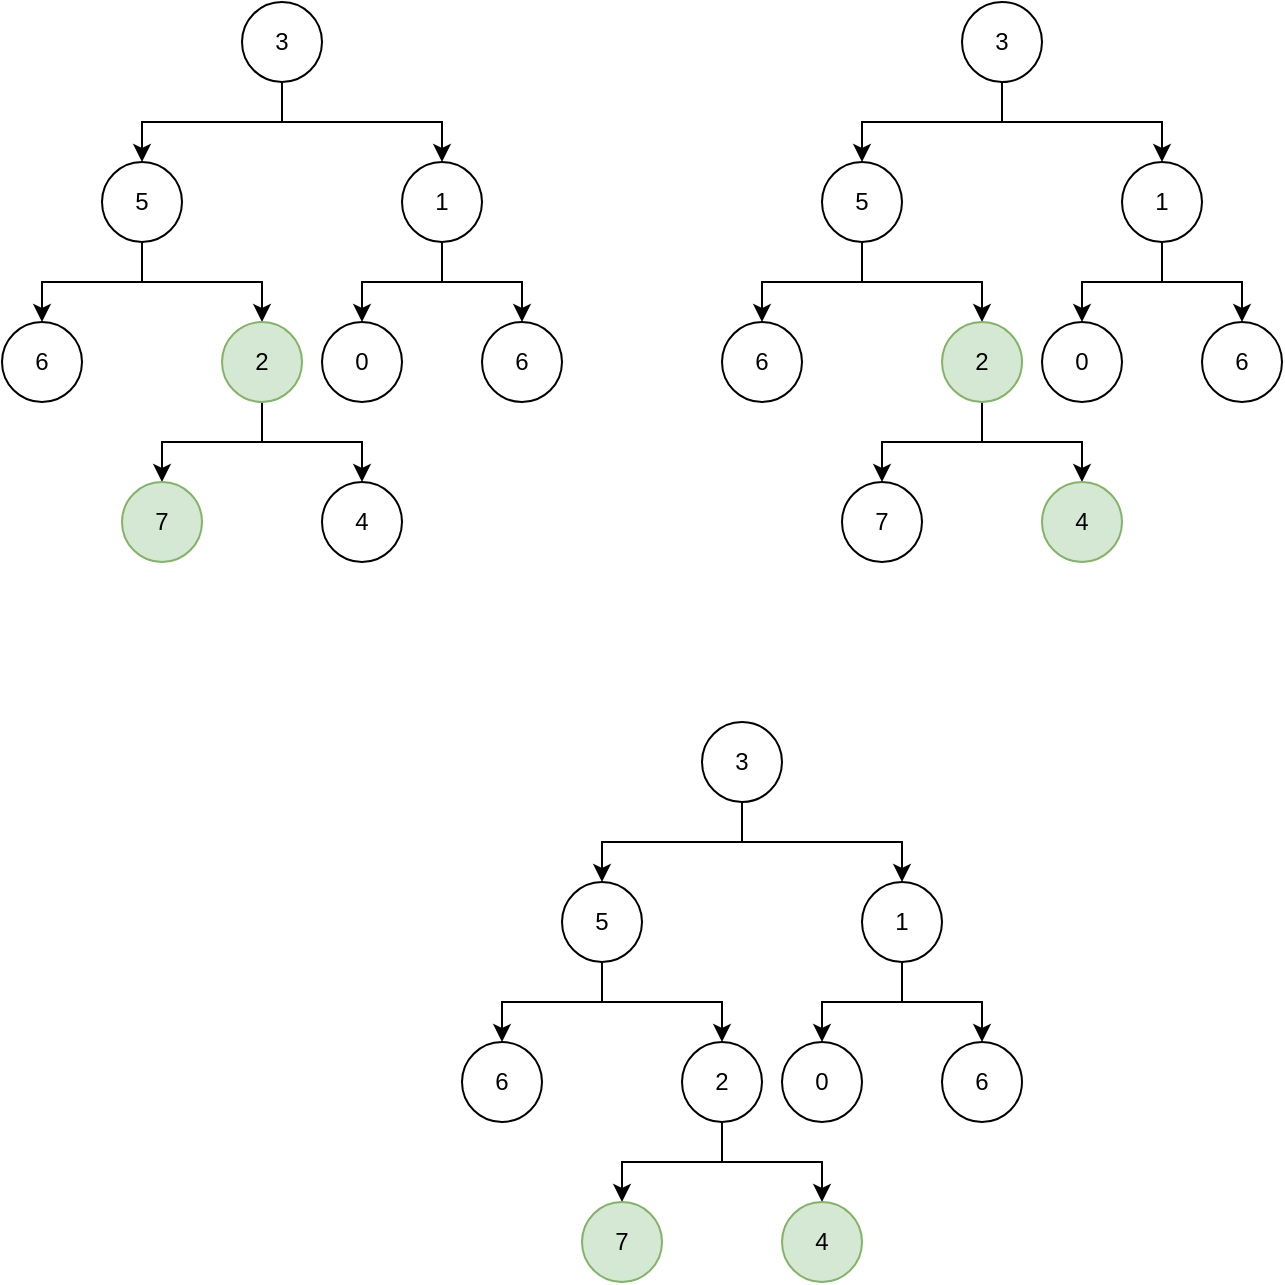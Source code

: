 <mxfile version="24.7.7">
  <diagram name="第 1 页" id="jpwO2qiSY9smqK8Xs_xW">
    <mxGraphModel dx="1434" dy="746" grid="1" gridSize="10" guides="1" tooltips="1" connect="1" arrows="1" fold="1" page="1" pageScale="1" pageWidth="827" pageHeight="1169" math="0" shadow="0">
      <root>
        <mxCell id="0" />
        <mxCell id="1" parent="0" />
        <mxCell id="jOdLxtPcEoV3j5O7J27z-4" style="edgeStyle=orthogonalEdgeStyle;rounded=0;orthogonalLoop=1;jettySize=auto;html=1;entryX=0.5;entryY=0;entryDx=0;entryDy=0;exitX=0.5;exitY=1;exitDx=0;exitDy=0;" edge="1" parent="1" source="jOdLxtPcEoV3j5O7J27z-1" target="jOdLxtPcEoV3j5O7J27z-2">
          <mxGeometry relative="1" as="geometry" />
        </mxCell>
        <mxCell id="jOdLxtPcEoV3j5O7J27z-5" style="edgeStyle=orthogonalEdgeStyle;rounded=0;orthogonalLoop=1;jettySize=auto;html=1;entryX=0.5;entryY=0;entryDx=0;entryDy=0;exitX=0.5;exitY=1;exitDx=0;exitDy=0;" edge="1" parent="1" source="jOdLxtPcEoV3j5O7J27z-1" target="jOdLxtPcEoV3j5O7J27z-3">
          <mxGeometry relative="1" as="geometry" />
        </mxCell>
        <mxCell id="jOdLxtPcEoV3j5O7J27z-1" value="3" style="ellipse;whiteSpace=wrap;html=1;aspect=fixed;" vertex="1" parent="1">
          <mxGeometry x="320" y="80" width="40" height="40" as="geometry" />
        </mxCell>
        <mxCell id="jOdLxtPcEoV3j5O7J27z-8" style="edgeStyle=orthogonalEdgeStyle;rounded=0;orthogonalLoop=1;jettySize=auto;html=1;entryX=0.5;entryY=0;entryDx=0;entryDy=0;exitX=0.5;exitY=1;exitDx=0;exitDy=0;" edge="1" parent="1" source="jOdLxtPcEoV3j5O7J27z-2" target="jOdLxtPcEoV3j5O7J27z-6">
          <mxGeometry relative="1" as="geometry" />
        </mxCell>
        <mxCell id="jOdLxtPcEoV3j5O7J27z-9" style="edgeStyle=orthogonalEdgeStyle;rounded=0;orthogonalLoop=1;jettySize=auto;html=1;entryX=0.5;entryY=0;entryDx=0;entryDy=0;exitX=0.5;exitY=1;exitDx=0;exitDy=0;" edge="1" parent="1" source="jOdLxtPcEoV3j5O7J27z-2" target="jOdLxtPcEoV3j5O7J27z-7">
          <mxGeometry relative="1" as="geometry" />
        </mxCell>
        <mxCell id="jOdLxtPcEoV3j5O7J27z-2" value="5" style="ellipse;whiteSpace=wrap;html=1;aspect=fixed;" vertex="1" parent="1">
          <mxGeometry x="250" y="160" width="40" height="40" as="geometry" />
        </mxCell>
        <mxCell id="jOdLxtPcEoV3j5O7J27z-16" style="edgeStyle=orthogonalEdgeStyle;rounded=0;orthogonalLoop=1;jettySize=auto;html=1;" edge="1" parent="1" source="jOdLxtPcEoV3j5O7J27z-3" target="jOdLxtPcEoV3j5O7J27z-14">
          <mxGeometry relative="1" as="geometry" />
        </mxCell>
        <mxCell id="jOdLxtPcEoV3j5O7J27z-17" style="edgeStyle=orthogonalEdgeStyle;rounded=0;orthogonalLoop=1;jettySize=auto;html=1;entryX=0.5;entryY=0;entryDx=0;entryDy=0;" edge="1" parent="1" source="jOdLxtPcEoV3j5O7J27z-3" target="jOdLxtPcEoV3j5O7J27z-15">
          <mxGeometry relative="1" as="geometry" />
        </mxCell>
        <mxCell id="jOdLxtPcEoV3j5O7J27z-3" value="1" style="ellipse;whiteSpace=wrap;html=1;aspect=fixed;" vertex="1" parent="1">
          <mxGeometry x="400" y="160" width="40" height="40" as="geometry" />
        </mxCell>
        <mxCell id="jOdLxtPcEoV3j5O7J27z-6" value="6" style="ellipse;whiteSpace=wrap;html=1;aspect=fixed;" vertex="1" parent="1">
          <mxGeometry x="200" y="240" width="40" height="40" as="geometry" />
        </mxCell>
        <mxCell id="jOdLxtPcEoV3j5O7J27z-12" style="edgeStyle=orthogonalEdgeStyle;rounded=0;orthogonalLoop=1;jettySize=auto;html=1;entryX=0.5;entryY=0;entryDx=0;entryDy=0;exitX=0.5;exitY=1;exitDx=0;exitDy=0;" edge="1" parent="1" source="jOdLxtPcEoV3j5O7J27z-7" target="jOdLxtPcEoV3j5O7J27z-10">
          <mxGeometry relative="1" as="geometry" />
        </mxCell>
        <mxCell id="jOdLxtPcEoV3j5O7J27z-13" style="edgeStyle=orthogonalEdgeStyle;rounded=0;orthogonalLoop=1;jettySize=auto;html=1;entryX=0.5;entryY=0;entryDx=0;entryDy=0;exitX=0.5;exitY=1;exitDx=0;exitDy=0;" edge="1" parent="1" source="jOdLxtPcEoV3j5O7J27z-7" target="jOdLxtPcEoV3j5O7J27z-11">
          <mxGeometry relative="1" as="geometry" />
        </mxCell>
        <mxCell id="jOdLxtPcEoV3j5O7J27z-7" value="2" style="ellipse;whiteSpace=wrap;html=1;aspect=fixed;fillColor=#d5e8d4;strokeColor=#82b366;" vertex="1" parent="1">
          <mxGeometry x="310" y="240" width="40" height="40" as="geometry" />
        </mxCell>
        <mxCell id="jOdLxtPcEoV3j5O7J27z-10" value="7" style="ellipse;whiteSpace=wrap;html=1;aspect=fixed;fillColor=#d5e8d4;strokeColor=#82b366;" vertex="1" parent="1">
          <mxGeometry x="260" y="320" width="40" height="40" as="geometry" />
        </mxCell>
        <mxCell id="jOdLxtPcEoV3j5O7J27z-11" value="4" style="ellipse;whiteSpace=wrap;html=1;aspect=fixed;" vertex="1" parent="1">
          <mxGeometry x="360" y="320" width="40" height="40" as="geometry" />
        </mxCell>
        <mxCell id="jOdLxtPcEoV3j5O7J27z-14" value="0" style="ellipse;whiteSpace=wrap;html=1;aspect=fixed;" vertex="1" parent="1">
          <mxGeometry x="360" y="240" width="40" height="40" as="geometry" />
        </mxCell>
        <mxCell id="jOdLxtPcEoV3j5O7J27z-15" value="6" style="ellipse;whiteSpace=wrap;html=1;aspect=fixed;" vertex="1" parent="1">
          <mxGeometry x="440" y="240" width="40" height="40" as="geometry" />
        </mxCell>
        <mxCell id="jOdLxtPcEoV3j5O7J27z-19" style="edgeStyle=orthogonalEdgeStyle;rounded=0;orthogonalLoop=1;jettySize=auto;html=1;entryX=0.5;entryY=0;entryDx=0;entryDy=0;exitX=0.5;exitY=1;exitDx=0;exitDy=0;" edge="1" parent="1" source="jOdLxtPcEoV3j5O7J27z-21" target="jOdLxtPcEoV3j5O7J27z-24">
          <mxGeometry relative="1" as="geometry" />
        </mxCell>
        <mxCell id="jOdLxtPcEoV3j5O7J27z-20" style="edgeStyle=orthogonalEdgeStyle;rounded=0;orthogonalLoop=1;jettySize=auto;html=1;entryX=0.5;entryY=0;entryDx=0;entryDy=0;exitX=0.5;exitY=1;exitDx=0;exitDy=0;" edge="1" parent="1" source="jOdLxtPcEoV3j5O7J27z-21" target="jOdLxtPcEoV3j5O7J27z-27">
          <mxGeometry relative="1" as="geometry" />
        </mxCell>
        <mxCell id="jOdLxtPcEoV3j5O7J27z-21" value="3" style="ellipse;whiteSpace=wrap;html=1;aspect=fixed;" vertex="1" parent="1">
          <mxGeometry x="680" y="80" width="40" height="40" as="geometry" />
        </mxCell>
        <mxCell id="jOdLxtPcEoV3j5O7J27z-22" style="edgeStyle=orthogonalEdgeStyle;rounded=0;orthogonalLoop=1;jettySize=auto;html=1;entryX=0.5;entryY=0;entryDx=0;entryDy=0;exitX=0.5;exitY=1;exitDx=0;exitDy=0;" edge="1" parent="1" source="jOdLxtPcEoV3j5O7J27z-24" target="jOdLxtPcEoV3j5O7J27z-28">
          <mxGeometry relative="1" as="geometry" />
        </mxCell>
        <mxCell id="jOdLxtPcEoV3j5O7J27z-23" style="edgeStyle=orthogonalEdgeStyle;rounded=0;orthogonalLoop=1;jettySize=auto;html=1;entryX=0.5;entryY=0;entryDx=0;entryDy=0;exitX=0.5;exitY=1;exitDx=0;exitDy=0;" edge="1" parent="1" source="jOdLxtPcEoV3j5O7J27z-24" target="jOdLxtPcEoV3j5O7J27z-31">
          <mxGeometry relative="1" as="geometry" />
        </mxCell>
        <mxCell id="jOdLxtPcEoV3j5O7J27z-24" value="5" style="ellipse;whiteSpace=wrap;html=1;aspect=fixed;" vertex="1" parent="1">
          <mxGeometry x="610" y="160" width="40" height="40" as="geometry" />
        </mxCell>
        <mxCell id="jOdLxtPcEoV3j5O7J27z-25" style="edgeStyle=orthogonalEdgeStyle;rounded=0;orthogonalLoop=1;jettySize=auto;html=1;" edge="1" parent="1" source="jOdLxtPcEoV3j5O7J27z-27" target="jOdLxtPcEoV3j5O7J27z-34">
          <mxGeometry relative="1" as="geometry" />
        </mxCell>
        <mxCell id="jOdLxtPcEoV3j5O7J27z-26" style="edgeStyle=orthogonalEdgeStyle;rounded=0;orthogonalLoop=1;jettySize=auto;html=1;entryX=0.5;entryY=0;entryDx=0;entryDy=0;" edge="1" parent="1" source="jOdLxtPcEoV3j5O7J27z-27" target="jOdLxtPcEoV3j5O7J27z-35">
          <mxGeometry relative="1" as="geometry" />
        </mxCell>
        <mxCell id="jOdLxtPcEoV3j5O7J27z-27" value="1" style="ellipse;whiteSpace=wrap;html=1;aspect=fixed;" vertex="1" parent="1">
          <mxGeometry x="760" y="160" width="40" height="40" as="geometry" />
        </mxCell>
        <mxCell id="jOdLxtPcEoV3j5O7J27z-28" value="6" style="ellipse;whiteSpace=wrap;html=1;aspect=fixed;" vertex="1" parent="1">
          <mxGeometry x="560" y="240" width="40" height="40" as="geometry" />
        </mxCell>
        <mxCell id="jOdLxtPcEoV3j5O7J27z-29" style="edgeStyle=orthogonalEdgeStyle;rounded=0;orthogonalLoop=1;jettySize=auto;html=1;entryX=0.5;entryY=0;entryDx=0;entryDy=0;exitX=0.5;exitY=1;exitDx=0;exitDy=0;" edge="1" parent="1" source="jOdLxtPcEoV3j5O7J27z-31" target="jOdLxtPcEoV3j5O7J27z-32">
          <mxGeometry relative="1" as="geometry" />
        </mxCell>
        <mxCell id="jOdLxtPcEoV3j5O7J27z-30" style="edgeStyle=orthogonalEdgeStyle;rounded=0;orthogonalLoop=1;jettySize=auto;html=1;entryX=0.5;entryY=0;entryDx=0;entryDy=0;exitX=0.5;exitY=1;exitDx=0;exitDy=0;" edge="1" parent="1" source="jOdLxtPcEoV3j5O7J27z-31" target="jOdLxtPcEoV3j5O7J27z-33">
          <mxGeometry relative="1" as="geometry" />
        </mxCell>
        <mxCell id="jOdLxtPcEoV3j5O7J27z-31" value="2" style="ellipse;whiteSpace=wrap;html=1;aspect=fixed;fillColor=#d5e8d4;strokeColor=#82b366;" vertex="1" parent="1">
          <mxGeometry x="670" y="240" width="40" height="40" as="geometry" />
        </mxCell>
        <mxCell id="jOdLxtPcEoV3j5O7J27z-32" value="7" style="ellipse;whiteSpace=wrap;html=1;aspect=fixed;" vertex="1" parent="1">
          <mxGeometry x="620" y="320" width="40" height="40" as="geometry" />
        </mxCell>
        <mxCell id="jOdLxtPcEoV3j5O7J27z-33" value="4" style="ellipse;whiteSpace=wrap;html=1;aspect=fixed;fillColor=#d5e8d4;strokeColor=#82b366;" vertex="1" parent="1">
          <mxGeometry x="720" y="320" width="40" height="40" as="geometry" />
        </mxCell>
        <mxCell id="jOdLxtPcEoV3j5O7J27z-34" value="0" style="ellipse;whiteSpace=wrap;html=1;aspect=fixed;" vertex="1" parent="1">
          <mxGeometry x="720" y="240" width="40" height="40" as="geometry" />
        </mxCell>
        <mxCell id="jOdLxtPcEoV3j5O7J27z-35" value="6" style="ellipse;whiteSpace=wrap;html=1;aspect=fixed;" vertex="1" parent="1">
          <mxGeometry x="800" y="240" width="40" height="40" as="geometry" />
        </mxCell>
        <mxCell id="jOdLxtPcEoV3j5O7J27z-36" style="edgeStyle=orthogonalEdgeStyle;rounded=0;orthogonalLoop=1;jettySize=auto;html=1;entryX=0.5;entryY=0;entryDx=0;entryDy=0;exitX=0.5;exitY=1;exitDx=0;exitDy=0;" edge="1" parent="1" source="jOdLxtPcEoV3j5O7J27z-38" target="jOdLxtPcEoV3j5O7J27z-41">
          <mxGeometry relative="1" as="geometry" />
        </mxCell>
        <mxCell id="jOdLxtPcEoV3j5O7J27z-37" style="edgeStyle=orthogonalEdgeStyle;rounded=0;orthogonalLoop=1;jettySize=auto;html=1;entryX=0.5;entryY=0;entryDx=0;entryDy=0;exitX=0.5;exitY=1;exitDx=0;exitDy=0;" edge="1" parent="1" source="jOdLxtPcEoV3j5O7J27z-38" target="jOdLxtPcEoV3j5O7J27z-44">
          <mxGeometry relative="1" as="geometry" />
        </mxCell>
        <mxCell id="jOdLxtPcEoV3j5O7J27z-38" value="3" style="ellipse;whiteSpace=wrap;html=1;aspect=fixed;" vertex="1" parent="1">
          <mxGeometry x="550" y="440" width="40" height="40" as="geometry" />
        </mxCell>
        <mxCell id="jOdLxtPcEoV3j5O7J27z-39" style="edgeStyle=orthogonalEdgeStyle;rounded=0;orthogonalLoop=1;jettySize=auto;html=1;entryX=0.5;entryY=0;entryDx=0;entryDy=0;exitX=0.5;exitY=1;exitDx=0;exitDy=0;" edge="1" parent="1" source="jOdLxtPcEoV3j5O7J27z-41" target="jOdLxtPcEoV3j5O7J27z-45">
          <mxGeometry relative="1" as="geometry" />
        </mxCell>
        <mxCell id="jOdLxtPcEoV3j5O7J27z-40" style="edgeStyle=orthogonalEdgeStyle;rounded=0;orthogonalLoop=1;jettySize=auto;html=1;entryX=0.5;entryY=0;entryDx=0;entryDy=0;exitX=0.5;exitY=1;exitDx=0;exitDy=0;" edge="1" parent="1" source="jOdLxtPcEoV3j5O7J27z-41" target="jOdLxtPcEoV3j5O7J27z-48">
          <mxGeometry relative="1" as="geometry" />
        </mxCell>
        <mxCell id="jOdLxtPcEoV3j5O7J27z-41" value="5" style="ellipse;whiteSpace=wrap;html=1;aspect=fixed;" vertex="1" parent="1">
          <mxGeometry x="480" y="520" width="40" height="40" as="geometry" />
        </mxCell>
        <mxCell id="jOdLxtPcEoV3j5O7J27z-42" style="edgeStyle=orthogonalEdgeStyle;rounded=0;orthogonalLoop=1;jettySize=auto;html=1;" edge="1" parent="1" source="jOdLxtPcEoV3j5O7J27z-44" target="jOdLxtPcEoV3j5O7J27z-51">
          <mxGeometry relative="1" as="geometry" />
        </mxCell>
        <mxCell id="jOdLxtPcEoV3j5O7J27z-43" style="edgeStyle=orthogonalEdgeStyle;rounded=0;orthogonalLoop=1;jettySize=auto;html=1;entryX=0.5;entryY=0;entryDx=0;entryDy=0;" edge="1" parent="1" source="jOdLxtPcEoV3j5O7J27z-44" target="jOdLxtPcEoV3j5O7J27z-52">
          <mxGeometry relative="1" as="geometry" />
        </mxCell>
        <mxCell id="jOdLxtPcEoV3j5O7J27z-44" value="1" style="ellipse;whiteSpace=wrap;html=1;aspect=fixed;" vertex="1" parent="1">
          <mxGeometry x="630" y="520" width="40" height="40" as="geometry" />
        </mxCell>
        <mxCell id="jOdLxtPcEoV3j5O7J27z-45" value="6" style="ellipse;whiteSpace=wrap;html=1;aspect=fixed;" vertex="1" parent="1">
          <mxGeometry x="430" y="600" width="40" height="40" as="geometry" />
        </mxCell>
        <mxCell id="jOdLxtPcEoV3j5O7J27z-46" style="edgeStyle=orthogonalEdgeStyle;rounded=0;orthogonalLoop=1;jettySize=auto;html=1;entryX=0.5;entryY=0;entryDx=0;entryDy=0;exitX=0.5;exitY=1;exitDx=0;exitDy=0;" edge="1" parent="1" source="jOdLxtPcEoV3j5O7J27z-48" target="jOdLxtPcEoV3j5O7J27z-49">
          <mxGeometry relative="1" as="geometry" />
        </mxCell>
        <mxCell id="jOdLxtPcEoV3j5O7J27z-47" style="edgeStyle=orthogonalEdgeStyle;rounded=0;orthogonalLoop=1;jettySize=auto;html=1;entryX=0.5;entryY=0;entryDx=0;entryDy=0;exitX=0.5;exitY=1;exitDx=0;exitDy=0;" edge="1" parent="1" source="jOdLxtPcEoV3j5O7J27z-48" target="jOdLxtPcEoV3j5O7J27z-50">
          <mxGeometry relative="1" as="geometry" />
        </mxCell>
        <mxCell id="jOdLxtPcEoV3j5O7J27z-48" value="2" style="ellipse;whiteSpace=wrap;html=1;aspect=fixed;" vertex="1" parent="1">
          <mxGeometry x="540" y="600" width="40" height="40" as="geometry" />
        </mxCell>
        <mxCell id="jOdLxtPcEoV3j5O7J27z-49" value="7" style="ellipse;whiteSpace=wrap;html=1;aspect=fixed;fillColor=#d5e8d4;strokeColor=#82b366;" vertex="1" parent="1">
          <mxGeometry x="490" y="680" width="40" height="40" as="geometry" />
        </mxCell>
        <mxCell id="jOdLxtPcEoV3j5O7J27z-50" value="4" style="ellipse;whiteSpace=wrap;html=1;aspect=fixed;fillColor=#d5e8d4;strokeColor=#82b366;" vertex="1" parent="1">
          <mxGeometry x="590" y="680" width="40" height="40" as="geometry" />
        </mxCell>
        <mxCell id="jOdLxtPcEoV3j5O7J27z-51" value="0" style="ellipse;whiteSpace=wrap;html=1;aspect=fixed;" vertex="1" parent="1">
          <mxGeometry x="590" y="600" width="40" height="40" as="geometry" />
        </mxCell>
        <mxCell id="jOdLxtPcEoV3j5O7J27z-52" value="6" style="ellipse;whiteSpace=wrap;html=1;aspect=fixed;" vertex="1" parent="1">
          <mxGeometry x="670" y="600" width="40" height="40" as="geometry" />
        </mxCell>
      </root>
    </mxGraphModel>
  </diagram>
</mxfile>
